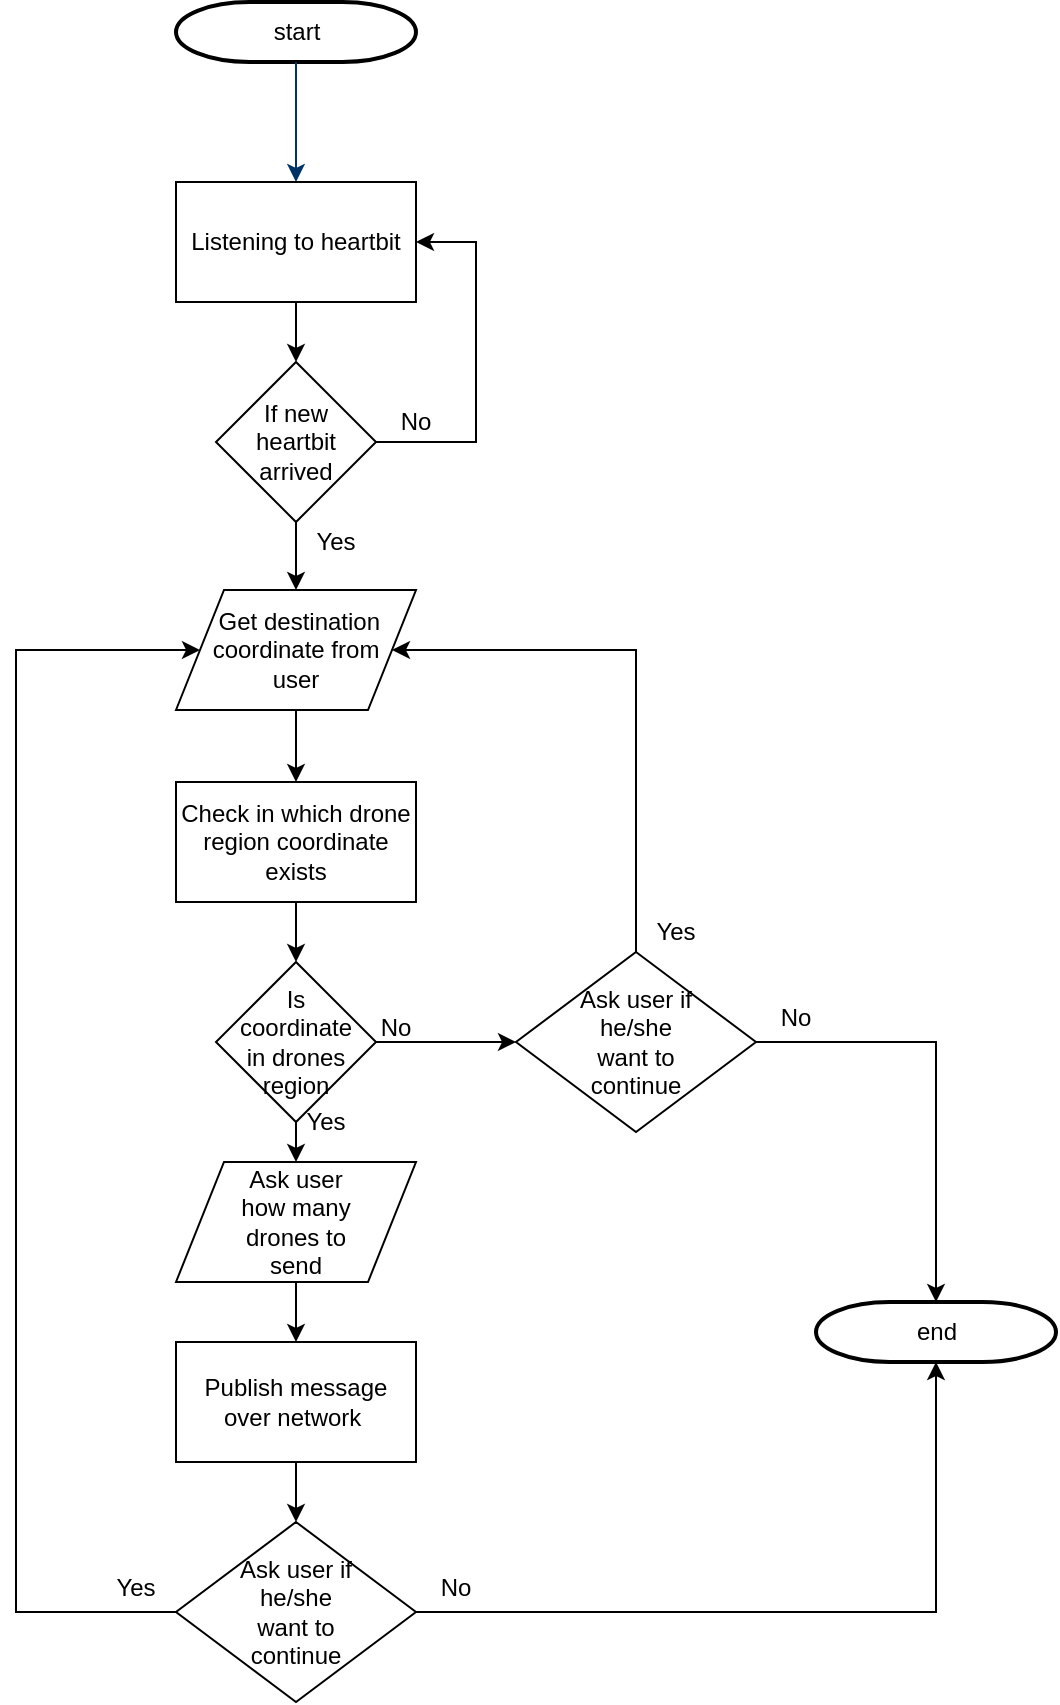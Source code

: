 <mxfile version="12.9.10" type="device"><diagram id="6a731a19-8d31-9384-78a2-239565b7b9f0" name="Page-1"><mxGraphModel dx="1221" dy="587" grid="1" gridSize="10" guides="1" tooltips="1" connect="1" arrows="1" fold="1" page="1" pageScale="1" pageWidth="1169" pageHeight="827" background="#ffffff" math="0" shadow="0"><root><mxCell id="0"/><mxCell id="1" parent="0"/><mxCell id="2" value="start" style="shape=mxgraph.flowchart.terminator;strokeWidth=2;gradientColor=none;gradientDirection=north;fontStyle=0;html=1;" parent="1" vertex="1"><mxGeometry x="260" y="60" width="120" height="30" as="geometry"/></mxCell><mxCell id="7" style="fontStyle=1;strokeColor=#003366;strokeWidth=1;html=1;entryX=0.5;entryY=0;entryDx=0;entryDy=0;" parent="1" source="2" target="9UF42tPZl3A0z-Xh-rMh-56" edge="1"><mxGeometry relative="1" as="geometry"><mxPoint x="320.0" y="130" as="targetPoint"/></mxGeometry></mxCell><mxCell id="40" value="end" style="shape=mxgraph.flowchart.terminator;strokeWidth=2;gradientColor=none;gradientDirection=north;fontStyle=0;html=1;" parent="1" vertex="1"><mxGeometry x="580" y="710" width="120" height="30" as="geometry"/></mxCell><mxCell id="9UF42tPZl3A0z-Xh-rMh-78" style="edgeStyle=orthogonalEdgeStyle;rounded=0;orthogonalLoop=1;jettySize=auto;html=1;exitX=0.5;exitY=1;exitDx=0;exitDy=0;entryX=0.5;entryY=0;entryDx=0;entryDy=0;" edge="1" parent="1" source="9UF42tPZl3A0z-Xh-rMh-55" target="9UF42tPZl3A0z-Xh-rMh-60"><mxGeometry relative="1" as="geometry"/></mxCell><mxCell id="9UF42tPZl3A0z-Xh-rMh-80" style="edgeStyle=orthogonalEdgeStyle;rounded=0;orthogonalLoop=1;jettySize=auto;html=1;exitX=1;exitY=0.5;exitDx=0;exitDy=0;entryX=1;entryY=0.5;entryDx=0;entryDy=0;" edge="1" parent="1" source="9UF42tPZl3A0z-Xh-rMh-55" target="9UF42tPZl3A0z-Xh-rMh-56"><mxGeometry relative="1" as="geometry"><Array as="points"><mxPoint x="410" y="280"/><mxPoint x="410" y="180"/></Array></mxGeometry></mxCell><mxCell id="9UF42tPZl3A0z-Xh-rMh-55" value="" style="rhombus;whiteSpace=wrap;html=1;" vertex="1" parent="1"><mxGeometry x="280" y="240" width="80" height="80" as="geometry"/></mxCell><mxCell id="9UF42tPZl3A0z-Xh-rMh-82" style="edgeStyle=orthogonalEdgeStyle;rounded=0;orthogonalLoop=1;jettySize=auto;html=1;exitX=0.5;exitY=1;exitDx=0;exitDy=0;entryX=0.5;entryY=0;entryDx=0;entryDy=0;" edge="1" parent="1" source="9UF42tPZl3A0z-Xh-rMh-56" target="9UF42tPZl3A0z-Xh-rMh-55"><mxGeometry relative="1" as="geometry"/></mxCell><mxCell id="9UF42tPZl3A0z-Xh-rMh-56" value="&lt;span&gt;Listening to heartbit&lt;/span&gt;" style="rounded=0;whiteSpace=wrap;html=1;" vertex="1" parent="1"><mxGeometry x="260" y="150" width="120" height="60" as="geometry"/></mxCell><mxCell id="9UF42tPZl3A0z-Xh-rMh-58" value="If new heartbit arrived" style="text;html=1;strokeColor=none;fillColor=none;align=center;verticalAlign=middle;whiteSpace=wrap;rounded=0;" vertex="1" parent="1"><mxGeometry x="300" y="270" width="40" height="20" as="geometry"/></mxCell><mxCell id="9UF42tPZl3A0z-Xh-rMh-101" style="edgeStyle=orthogonalEdgeStyle;rounded=0;orthogonalLoop=1;jettySize=auto;html=1;exitX=0.5;exitY=1;exitDx=0;exitDy=0;entryX=0.5;entryY=0;entryDx=0;entryDy=0;" edge="1" parent="1" source="9UF42tPZl3A0z-Xh-rMh-60" target="9UF42tPZl3A0z-Xh-rMh-61"><mxGeometry relative="1" as="geometry"/></mxCell><mxCell id="9UF42tPZl3A0z-Xh-rMh-60" value="&amp;nbsp; Get destination&amp;nbsp; coordinate from &lt;br&gt;user" style="shape=parallelogram;perimeter=parallelogramPerimeter;whiteSpace=wrap;html=1;" vertex="1" parent="1"><mxGeometry x="260" y="354" width="120" height="60" as="geometry"/></mxCell><mxCell id="9UF42tPZl3A0z-Xh-rMh-102" style="edgeStyle=orthogonalEdgeStyle;rounded=0;orthogonalLoop=1;jettySize=auto;html=1;exitX=0.5;exitY=1;exitDx=0;exitDy=0;entryX=0.5;entryY=0;entryDx=0;entryDy=0;" edge="1" parent="1" source="9UF42tPZl3A0z-Xh-rMh-61" target="9UF42tPZl3A0z-Xh-rMh-62"><mxGeometry relative="1" as="geometry"/></mxCell><mxCell id="9UF42tPZl3A0z-Xh-rMh-61" value="Check in which drone region coordinate exists" style="rounded=0;whiteSpace=wrap;html=1;" vertex="1" parent="1"><mxGeometry x="260" y="450" width="120" height="60" as="geometry"/></mxCell><mxCell id="9UF42tPZl3A0z-Xh-rMh-83" style="edgeStyle=orthogonalEdgeStyle;rounded=0;orthogonalLoop=1;jettySize=auto;html=1;exitX=1;exitY=0.5;exitDx=0;exitDy=0;entryX=0;entryY=0.5;entryDx=0;entryDy=0;" edge="1" parent="1" source="9UF42tPZl3A0z-Xh-rMh-62" target="9UF42tPZl3A0z-Xh-rMh-67"><mxGeometry relative="1" as="geometry"/></mxCell><mxCell id="9UF42tPZl3A0z-Xh-rMh-103" style="edgeStyle=orthogonalEdgeStyle;rounded=0;orthogonalLoop=1;jettySize=auto;html=1;exitX=0.5;exitY=1;exitDx=0;exitDy=0;entryX=0.5;entryY=0;entryDx=0;entryDy=0;" edge="1" parent="1" source="9UF42tPZl3A0z-Xh-rMh-62" target="9UF42tPZl3A0z-Xh-rMh-90"><mxGeometry relative="1" as="geometry"/></mxCell><mxCell id="9UF42tPZl3A0z-Xh-rMh-62" value="" style="rhombus;whiteSpace=wrap;html=1;" vertex="1" parent="1"><mxGeometry x="280" y="540" width="80" height="80" as="geometry"/></mxCell><mxCell id="9UF42tPZl3A0z-Xh-rMh-63" value="Is coordinate in drones region" style="text;html=1;strokeColor=none;fillColor=none;align=center;verticalAlign=middle;whiteSpace=wrap;rounded=0;" vertex="1" parent="1"><mxGeometry x="300" y="570" width="40" height="20" as="geometry"/></mxCell><mxCell id="9UF42tPZl3A0z-Xh-rMh-76" style="edgeStyle=orthogonalEdgeStyle;rounded=0;orthogonalLoop=1;jettySize=auto;html=1;exitX=0.5;exitY=0;exitDx=0;exitDy=0;entryX=1;entryY=0.5;entryDx=0;entryDy=0;" edge="1" parent="1" source="9UF42tPZl3A0z-Xh-rMh-67" target="9UF42tPZl3A0z-Xh-rMh-60"><mxGeometry relative="1" as="geometry"><Array as="points"><mxPoint x="490" y="384"/></Array></mxGeometry></mxCell><mxCell id="9UF42tPZl3A0z-Xh-rMh-85" style="edgeStyle=orthogonalEdgeStyle;rounded=0;orthogonalLoop=1;jettySize=auto;html=1;exitX=1;exitY=0.5;exitDx=0;exitDy=0;entryX=0.5;entryY=0;entryDx=0;entryDy=0;entryPerimeter=0;" edge="1" parent="1" source="9UF42tPZl3A0z-Xh-rMh-67" target="40"><mxGeometry relative="1" as="geometry"><mxPoint x="640" y="580.059" as="targetPoint"/></mxGeometry></mxCell><mxCell id="9UF42tPZl3A0z-Xh-rMh-67" value="" style="rhombus;whiteSpace=wrap;html=1;" vertex="1" parent="1"><mxGeometry x="430" y="535" width="120" height="90" as="geometry"/></mxCell><mxCell id="9UF42tPZl3A0z-Xh-rMh-71" value="Ask user if he/she want to continue" style="text;html=1;strokeColor=none;fillColor=none;align=center;verticalAlign=middle;whiteSpace=wrap;rounded=0;" vertex="1" parent="1"><mxGeometry x="460" y="577.5" width="60" height="5" as="geometry"/></mxCell><mxCell id="9UF42tPZl3A0z-Xh-rMh-77" value="Yes" style="text;html=1;strokeColor=none;fillColor=none;align=center;verticalAlign=middle;whiteSpace=wrap;rounded=0;" vertex="1" parent="1"><mxGeometry x="490" y="515" width="40" height="20" as="geometry"/></mxCell><mxCell id="9UF42tPZl3A0z-Xh-rMh-79" value="Yes&lt;br&gt;" style="text;html=1;strokeColor=none;fillColor=none;align=center;verticalAlign=middle;whiteSpace=wrap;rounded=0;" vertex="1" parent="1"><mxGeometry x="320" y="320" width="40" height="20" as="geometry"/></mxCell><mxCell id="9UF42tPZl3A0z-Xh-rMh-81" value="No" style="text;html=1;strokeColor=none;fillColor=none;align=center;verticalAlign=middle;whiteSpace=wrap;rounded=0;" vertex="1" parent="1"><mxGeometry x="360" y="260" width="40" height="20" as="geometry"/></mxCell><mxCell id="9UF42tPZl3A0z-Xh-rMh-84" value="No" style="text;html=1;strokeColor=none;fillColor=none;align=center;verticalAlign=middle;whiteSpace=wrap;rounded=0;" vertex="1" parent="1"><mxGeometry x="350" y="562.5" width="40" height="20" as="geometry"/></mxCell><mxCell id="9UF42tPZl3A0z-Xh-rMh-88" value="No" style="text;html=1;strokeColor=none;fillColor=none;align=center;verticalAlign=middle;whiteSpace=wrap;rounded=0;" vertex="1" parent="1"><mxGeometry x="550" y="557.5" width="40" height="20" as="geometry"/></mxCell><mxCell id="9UF42tPZl3A0z-Xh-rMh-105" style="edgeStyle=orthogonalEdgeStyle;rounded=0;orthogonalLoop=1;jettySize=auto;html=1;exitX=0.5;exitY=1;exitDx=0;exitDy=0;entryX=0.5;entryY=0;entryDx=0;entryDy=0;" edge="1" parent="1" source="9UF42tPZl3A0z-Xh-rMh-90" target="9UF42tPZl3A0z-Xh-rMh-93"><mxGeometry relative="1" as="geometry"/></mxCell><mxCell id="9UF42tPZl3A0z-Xh-rMh-90" value="" style="shape=parallelogram;perimeter=parallelogramPerimeter;whiteSpace=wrap;html=1;" vertex="1" parent="1"><mxGeometry x="260" y="640" width="120" height="60" as="geometry"/></mxCell><mxCell id="9UF42tPZl3A0z-Xh-rMh-91" value="Ask user how many drones to send" style="text;html=1;strokeColor=none;fillColor=none;align=center;verticalAlign=middle;whiteSpace=wrap;rounded=0;" vertex="1" parent="1"><mxGeometry x="285" y="660" width="70" height="20" as="geometry"/></mxCell><mxCell id="9UF42tPZl3A0z-Xh-rMh-106" style="edgeStyle=orthogonalEdgeStyle;rounded=0;orthogonalLoop=1;jettySize=auto;html=1;exitX=0.5;exitY=1;exitDx=0;exitDy=0;entryX=0.5;entryY=0;entryDx=0;entryDy=0;" edge="1" parent="1" source="9UF42tPZl3A0z-Xh-rMh-93" target="9UF42tPZl3A0z-Xh-rMh-95"><mxGeometry relative="1" as="geometry"/></mxCell><mxCell id="9UF42tPZl3A0z-Xh-rMh-93" value="Publish message over network&amp;nbsp;" style="rounded=0;whiteSpace=wrap;html=1;" vertex="1" parent="1"><mxGeometry x="260" y="730" width="120" height="60" as="geometry"/></mxCell><mxCell id="9UF42tPZl3A0z-Xh-rMh-97" style="edgeStyle=orthogonalEdgeStyle;rounded=0;orthogonalLoop=1;jettySize=auto;html=1;exitX=0;exitY=0.5;exitDx=0;exitDy=0;entryX=0;entryY=0.5;entryDx=0;entryDy=0;" edge="1" parent="1" source="9UF42tPZl3A0z-Xh-rMh-95" target="9UF42tPZl3A0z-Xh-rMh-60"><mxGeometry relative="1" as="geometry"><Array as="points"><mxPoint x="180" y="865"/><mxPoint x="180" y="384"/></Array></mxGeometry></mxCell><mxCell id="9UF42tPZl3A0z-Xh-rMh-99" style="edgeStyle=orthogonalEdgeStyle;rounded=0;orthogonalLoop=1;jettySize=auto;html=1;exitX=1;exitY=0.5;exitDx=0;exitDy=0;" edge="1" parent="1" source="9UF42tPZl3A0z-Xh-rMh-95" target="40"><mxGeometry relative="1" as="geometry"/></mxCell><mxCell id="9UF42tPZl3A0z-Xh-rMh-95" value="" style="rhombus;whiteSpace=wrap;html=1;" vertex="1" parent="1"><mxGeometry x="260" y="820" width="120" height="90" as="geometry"/></mxCell><mxCell id="9UF42tPZl3A0z-Xh-rMh-96" value="Ask user if he/she want to continue" style="text;html=1;strokeColor=none;fillColor=none;align=center;verticalAlign=middle;whiteSpace=wrap;rounded=0;" vertex="1" parent="1"><mxGeometry x="290" y="862.5" width="60" height="5" as="geometry"/></mxCell><mxCell id="9UF42tPZl3A0z-Xh-rMh-98" value="Yes" style="text;html=1;strokeColor=none;fillColor=none;align=center;verticalAlign=middle;whiteSpace=wrap;rounded=0;" vertex="1" parent="1"><mxGeometry x="220" y="842.5" width="40" height="20" as="geometry"/></mxCell><mxCell id="9UF42tPZl3A0z-Xh-rMh-100" value="No" style="text;html=1;strokeColor=none;fillColor=none;align=center;verticalAlign=middle;whiteSpace=wrap;rounded=0;" vertex="1" parent="1"><mxGeometry x="380" y="842.5" width="40" height="20" as="geometry"/></mxCell><mxCell id="9UF42tPZl3A0z-Xh-rMh-104" value="Yes" style="text;html=1;strokeColor=none;fillColor=none;align=center;verticalAlign=middle;whiteSpace=wrap;rounded=0;" vertex="1" parent="1"><mxGeometry x="315" y="610" width="40" height="20" as="geometry"/></mxCell></root></mxGraphModel></diagram></mxfile>